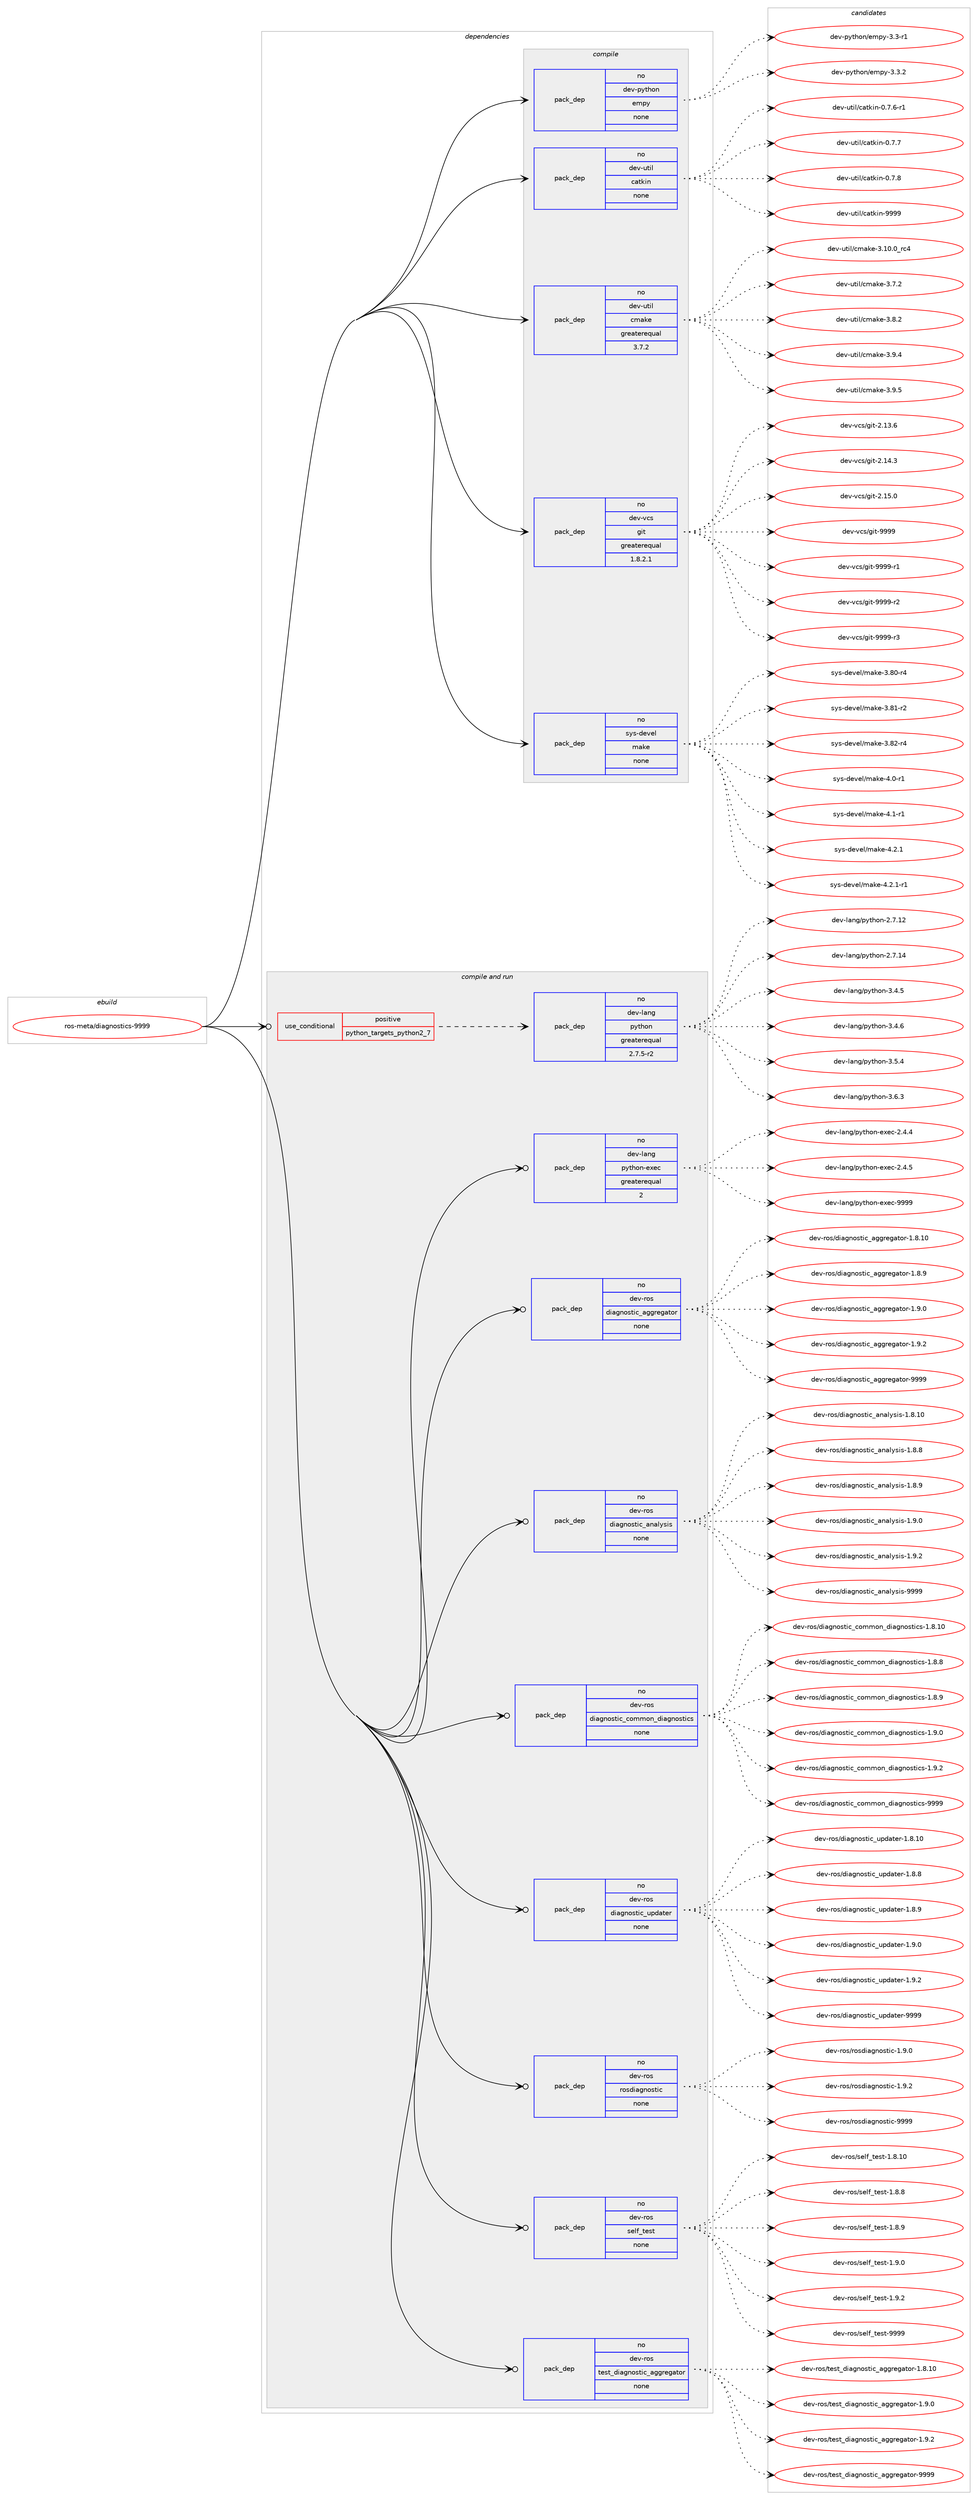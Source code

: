 digraph prolog {

# *************
# Graph options
# *************

newrank=true;
concentrate=true;
compound=true;
graph [rankdir=LR,fontname=Helvetica,fontsize=10,ranksep=1.5];#, ranksep=2.5, nodesep=0.2];
edge  [arrowhead=vee];
node  [fontname=Helvetica,fontsize=10];

# **********
# The ebuild
# **********

subgraph cluster_leftcol {
color=gray;
rank=same;
label=<<i>ebuild</i>>;
id [label="ros-meta/diagnostics-9999", color=red, width=4, href="../ros-meta/diagnostics-9999.svg"];
}

# ****************
# The dependencies
# ****************

subgraph cluster_midcol {
color=gray;
label=<<i>dependencies</i>>;
subgraph cluster_compile {
fillcolor="#eeeeee";
style=filled;
label=<<i>compile</i>>;
subgraph pack324594 {
dependency441186 [label=<<TABLE BORDER="0" CELLBORDER="1" CELLSPACING="0" CELLPADDING="4" WIDTH="220"><TR><TD ROWSPAN="6" CELLPADDING="30">pack_dep</TD></TR><TR><TD WIDTH="110">no</TD></TR><TR><TD>dev-python</TD></TR><TR><TD>empy</TD></TR><TR><TD>none</TD></TR><TR><TD></TD></TR></TABLE>>, shape=none, color=blue];
}
id:e -> dependency441186:w [weight=20,style="solid",arrowhead="vee"];
subgraph pack324595 {
dependency441187 [label=<<TABLE BORDER="0" CELLBORDER="1" CELLSPACING="0" CELLPADDING="4" WIDTH="220"><TR><TD ROWSPAN="6" CELLPADDING="30">pack_dep</TD></TR><TR><TD WIDTH="110">no</TD></TR><TR><TD>dev-util</TD></TR><TR><TD>catkin</TD></TR><TR><TD>none</TD></TR><TR><TD></TD></TR></TABLE>>, shape=none, color=blue];
}
id:e -> dependency441187:w [weight=20,style="solid",arrowhead="vee"];
subgraph pack324596 {
dependency441188 [label=<<TABLE BORDER="0" CELLBORDER="1" CELLSPACING="0" CELLPADDING="4" WIDTH="220"><TR><TD ROWSPAN="6" CELLPADDING="30">pack_dep</TD></TR><TR><TD WIDTH="110">no</TD></TR><TR><TD>dev-util</TD></TR><TR><TD>cmake</TD></TR><TR><TD>greaterequal</TD></TR><TR><TD>3.7.2</TD></TR></TABLE>>, shape=none, color=blue];
}
id:e -> dependency441188:w [weight=20,style="solid",arrowhead="vee"];
subgraph pack324597 {
dependency441189 [label=<<TABLE BORDER="0" CELLBORDER="1" CELLSPACING="0" CELLPADDING="4" WIDTH="220"><TR><TD ROWSPAN="6" CELLPADDING="30">pack_dep</TD></TR><TR><TD WIDTH="110">no</TD></TR><TR><TD>dev-vcs</TD></TR><TR><TD>git</TD></TR><TR><TD>greaterequal</TD></TR><TR><TD>1.8.2.1</TD></TR></TABLE>>, shape=none, color=blue];
}
id:e -> dependency441189:w [weight=20,style="solid",arrowhead="vee"];
subgraph pack324598 {
dependency441190 [label=<<TABLE BORDER="0" CELLBORDER="1" CELLSPACING="0" CELLPADDING="4" WIDTH="220"><TR><TD ROWSPAN="6" CELLPADDING="30">pack_dep</TD></TR><TR><TD WIDTH="110">no</TD></TR><TR><TD>sys-devel</TD></TR><TR><TD>make</TD></TR><TR><TD>none</TD></TR><TR><TD></TD></TR></TABLE>>, shape=none, color=blue];
}
id:e -> dependency441190:w [weight=20,style="solid",arrowhead="vee"];
}
subgraph cluster_compileandrun {
fillcolor="#eeeeee";
style=filled;
label=<<i>compile and run</i>>;
subgraph cond108943 {
dependency441191 [label=<<TABLE BORDER="0" CELLBORDER="1" CELLSPACING="0" CELLPADDING="4"><TR><TD ROWSPAN="3" CELLPADDING="10">use_conditional</TD></TR><TR><TD>positive</TD></TR><TR><TD>python_targets_python2_7</TD></TR></TABLE>>, shape=none, color=red];
subgraph pack324599 {
dependency441192 [label=<<TABLE BORDER="0" CELLBORDER="1" CELLSPACING="0" CELLPADDING="4" WIDTH="220"><TR><TD ROWSPAN="6" CELLPADDING="30">pack_dep</TD></TR><TR><TD WIDTH="110">no</TD></TR><TR><TD>dev-lang</TD></TR><TR><TD>python</TD></TR><TR><TD>greaterequal</TD></TR><TR><TD>2.7.5-r2</TD></TR></TABLE>>, shape=none, color=blue];
}
dependency441191:e -> dependency441192:w [weight=20,style="dashed",arrowhead="vee"];
}
id:e -> dependency441191:w [weight=20,style="solid",arrowhead="odotvee"];
subgraph pack324600 {
dependency441193 [label=<<TABLE BORDER="0" CELLBORDER="1" CELLSPACING="0" CELLPADDING="4" WIDTH="220"><TR><TD ROWSPAN="6" CELLPADDING="30">pack_dep</TD></TR><TR><TD WIDTH="110">no</TD></TR><TR><TD>dev-lang</TD></TR><TR><TD>python-exec</TD></TR><TR><TD>greaterequal</TD></TR><TR><TD>2</TD></TR></TABLE>>, shape=none, color=blue];
}
id:e -> dependency441193:w [weight=20,style="solid",arrowhead="odotvee"];
subgraph pack324601 {
dependency441194 [label=<<TABLE BORDER="0" CELLBORDER="1" CELLSPACING="0" CELLPADDING="4" WIDTH="220"><TR><TD ROWSPAN="6" CELLPADDING="30">pack_dep</TD></TR><TR><TD WIDTH="110">no</TD></TR><TR><TD>dev-ros</TD></TR><TR><TD>diagnostic_aggregator</TD></TR><TR><TD>none</TD></TR><TR><TD></TD></TR></TABLE>>, shape=none, color=blue];
}
id:e -> dependency441194:w [weight=20,style="solid",arrowhead="odotvee"];
subgraph pack324602 {
dependency441195 [label=<<TABLE BORDER="0" CELLBORDER="1" CELLSPACING="0" CELLPADDING="4" WIDTH="220"><TR><TD ROWSPAN="6" CELLPADDING="30">pack_dep</TD></TR><TR><TD WIDTH="110">no</TD></TR><TR><TD>dev-ros</TD></TR><TR><TD>diagnostic_analysis</TD></TR><TR><TD>none</TD></TR><TR><TD></TD></TR></TABLE>>, shape=none, color=blue];
}
id:e -> dependency441195:w [weight=20,style="solid",arrowhead="odotvee"];
subgraph pack324603 {
dependency441196 [label=<<TABLE BORDER="0" CELLBORDER="1" CELLSPACING="0" CELLPADDING="4" WIDTH="220"><TR><TD ROWSPAN="6" CELLPADDING="30">pack_dep</TD></TR><TR><TD WIDTH="110">no</TD></TR><TR><TD>dev-ros</TD></TR><TR><TD>diagnostic_common_diagnostics</TD></TR><TR><TD>none</TD></TR><TR><TD></TD></TR></TABLE>>, shape=none, color=blue];
}
id:e -> dependency441196:w [weight=20,style="solid",arrowhead="odotvee"];
subgraph pack324604 {
dependency441197 [label=<<TABLE BORDER="0" CELLBORDER="1" CELLSPACING="0" CELLPADDING="4" WIDTH="220"><TR><TD ROWSPAN="6" CELLPADDING="30">pack_dep</TD></TR><TR><TD WIDTH="110">no</TD></TR><TR><TD>dev-ros</TD></TR><TR><TD>diagnostic_updater</TD></TR><TR><TD>none</TD></TR><TR><TD></TD></TR></TABLE>>, shape=none, color=blue];
}
id:e -> dependency441197:w [weight=20,style="solid",arrowhead="odotvee"];
subgraph pack324605 {
dependency441198 [label=<<TABLE BORDER="0" CELLBORDER="1" CELLSPACING="0" CELLPADDING="4" WIDTH="220"><TR><TD ROWSPAN="6" CELLPADDING="30">pack_dep</TD></TR><TR><TD WIDTH="110">no</TD></TR><TR><TD>dev-ros</TD></TR><TR><TD>rosdiagnostic</TD></TR><TR><TD>none</TD></TR><TR><TD></TD></TR></TABLE>>, shape=none, color=blue];
}
id:e -> dependency441198:w [weight=20,style="solid",arrowhead="odotvee"];
subgraph pack324606 {
dependency441199 [label=<<TABLE BORDER="0" CELLBORDER="1" CELLSPACING="0" CELLPADDING="4" WIDTH="220"><TR><TD ROWSPAN="6" CELLPADDING="30">pack_dep</TD></TR><TR><TD WIDTH="110">no</TD></TR><TR><TD>dev-ros</TD></TR><TR><TD>self_test</TD></TR><TR><TD>none</TD></TR><TR><TD></TD></TR></TABLE>>, shape=none, color=blue];
}
id:e -> dependency441199:w [weight=20,style="solid",arrowhead="odotvee"];
subgraph pack324607 {
dependency441200 [label=<<TABLE BORDER="0" CELLBORDER="1" CELLSPACING="0" CELLPADDING="4" WIDTH="220"><TR><TD ROWSPAN="6" CELLPADDING="30">pack_dep</TD></TR><TR><TD WIDTH="110">no</TD></TR><TR><TD>dev-ros</TD></TR><TR><TD>test_diagnostic_aggregator</TD></TR><TR><TD>none</TD></TR><TR><TD></TD></TR></TABLE>>, shape=none, color=blue];
}
id:e -> dependency441200:w [weight=20,style="solid",arrowhead="odotvee"];
}
subgraph cluster_run {
fillcolor="#eeeeee";
style=filled;
label=<<i>run</i>>;
}
}

# **************
# The candidates
# **************

subgraph cluster_choices {
rank=same;
color=gray;
label=<<i>candidates</i>>;

subgraph choice324594 {
color=black;
nodesep=1;
choice1001011184511212111610411111047101109112121455146514511449 [label="dev-python/empy-3.3-r1", color=red, width=4,href="../dev-python/empy-3.3-r1.svg"];
choice1001011184511212111610411111047101109112121455146514650 [label="dev-python/empy-3.3.2", color=red, width=4,href="../dev-python/empy-3.3.2.svg"];
dependency441186:e -> choice1001011184511212111610411111047101109112121455146514511449:w [style=dotted,weight="100"];
dependency441186:e -> choice1001011184511212111610411111047101109112121455146514650:w [style=dotted,weight="100"];
}
subgraph choice324595 {
color=black;
nodesep=1;
choice100101118451171161051084799971161071051104548465546544511449 [label="dev-util/catkin-0.7.6-r1", color=red, width=4,href="../dev-util/catkin-0.7.6-r1.svg"];
choice10010111845117116105108479997116107105110454846554655 [label="dev-util/catkin-0.7.7", color=red, width=4,href="../dev-util/catkin-0.7.7.svg"];
choice10010111845117116105108479997116107105110454846554656 [label="dev-util/catkin-0.7.8", color=red, width=4,href="../dev-util/catkin-0.7.8.svg"];
choice100101118451171161051084799971161071051104557575757 [label="dev-util/catkin-9999", color=red, width=4,href="../dev-util/catkin-9999.svg"];
dependency441187:e -> choice100101118451171161051084799971161071051104548465546544511449:w [style=dotted,weight="100"];
dependency441187:e -> choice10010111845117116105108479997116107105110454846554655:w [style=dotted,weight="100"];
dependency441187:e -> choice10010111845117116105108479997116107105110454846554656:w [style=dotted,weight="100"];
dependency441187:e -> choice100101118451171161051084799971161071051104557575757:w [style=dotted,weight="100"];
}
subgraph choice324596 {
color=black;
nodesep=1;
choice1001011184511711610510847991099710710145514649484648951149952 [label="dev-util/cmake-3.10.0_rc4", color=red, width=4,href="../dev-util/cmake-3.10.0_rc4.svg"];
choice10010111845117116105108479910997107101455146554650 [label="dev-util/cmake-3.7.2", color=red, width=4,href="../dev-util/cmake-3.7.2.svg"];
choice10010111845117116105108479910997107101455146564650 [label="dev-util/cmake-3.8.2", color=red, width=4,href="../dev-util/cmake-3.8.2.svg"];
choice10010111845117116105108479910997107101455146574652 [label="dev-util/cmake-3.9.4", color=red, width=4,href="../dev-util/cmake-3.9.4.svg"];
choice10010111845117116105108479910997107101455146574653 [label="dev-util/cmake-3.9.5", color=red, width=4,href="../dev-util/cmake-3.9.5.svg"];
dependency441188:e -> choice1001011184511711610510847991099710710145514649484648951149952:w [style=dotted,weight="100"];
dependency441188:e -> choice10010111845117116105108479910997107101455146554650:w [style=dotted,weight="100"];
dependency441188:e -> choice10010111845117116105108479910997107101455146564650:w [style=dotted,weight="100"];
dependency441188:e -> choice10010111845117116105108479910997107101455146574652:w [style=dotted,weight="100"];
dependency441188:e -> choice10010111845117116105108479910997107101455146574653:w [style=dotted,weight="100"];
}
subgraph choice324597 {
color=black;
nodesep=1;
choice10010111845118991154710310511645504649514654 [label="dev-vcs/git-2.13.6", color=red, width=4,href="../dev-vcs/git-2.13.6.svg"];
choice10010111845118991154710310511645504649524651 [label="dev-vcs/git-2.14.3", color=red, width=4,href="../dev-vcs/git-2.14.3.svg"];
choice10010111845118991154710310511645504649534648 [label="dev-vcs/git-2.15.0", color=red, width=4,href="../dev-vcs/git-2.15.0.svg"];
choice1001011184511899115471031051164557575757 [label="dev-vcs/git-9999", color=red, width=4,href="../dev-vcs/git-9999.svg"];
choice10010111845118991154710310511645575757574511449 [label="dev-vcs/git-9999-r1", color=red, width=4,href="../dev-vcs/git-9999-r1.svg"];
choice10010111845118991154710310511645575757574511450 [label="dev-vcs/git-9999-r2", color=red, width=4,href="../dev-vcs/git-9999-r2.svg"];
choice10010111845118991154710310511645575757574511451 [label="dev-vcs/git-9999-r3", color=red, width=4,href="../dev-vcs/git-9999-r3.svg"];
dependency441189:e -> choice10010111845118991154710310511645504649514654:w [style=dotted,weight="100"];
dependency441189:e -> choice10010111845118991154710310511645504649524651:w [style=dotted,weight="100"];
dependency441189:e -> choice10010111845118991154710310511645504649534648:w [style=dotted,weight="100"];
dependency441189:e -> choice1001011184511899115471031051164557575757:w [style=dotted,weight="100"];
dependency441189:e -> choice10010111845118991154710310511645575757574511449:w [style=dotted,weight="100"];
dependency441189:e -> choice10010111845118991154710310511645575757574511450:w [style=dotted,weight="100"];
dependency441189:e -> choice10010111845118991154710310511645575757574511451:w [style=dotted,weight="100"];
}
subgraph choice324598 {
color=black;
nodesep=1;
choice11512111545100101118101108471099710710145514656484511452 [label="sys-devel/make-3.80-r4", color=red, width=4,href="../sys-devel/make-3.80-r4.svg"];
choice11512111545100101118101108471099710710145514656494511450 [label="sys-devel/make-3.81-r2", color=red, width=4,href="../sys-devel/make-3.81-r2.svg"];
choice11512111545100101118101108471099710710145514656504511452 [label="sys-devel/make-3.82-r4", color=red, width=4,href="../sys-devel/make-3.82-r4.svg"];
choice115121115451001011181011084710997107101455246484511449 [label="sys-devel/make-4.0-r1", color=red, width=4,href="../sys-devel/make-4.0-r1.svg"];
choice115121115451001011181011084710997107101455246494511449 [label="sys-devel/make-4.1-r1", color=red, width=4,href="../sys-devel/make-4.1-r1.svg"];
choice115121115451001011181011084710997107101455246504649 [label="sys-devel/make-4.2.1", color=red, width=4,href="../sys-devel/make-4.2.1.svg"];
choice1151211154510010111810110847109971071014552465046494511449 [label="sys-devel/make-4.2.1-r1", color=red, width=4,href="../sys-devel/make-4.2.1-r1.svg"];
dependency441190:e -> choice11512111545100101118101108471099710710145514656484511452:w [style=dotted,weight="100"];
dependency441190:e -> choice11512111545100101118101108471099710710145514656494511450:w [style=dotted,weight="100"];
dependency441190:e -> choice11512111545100101118101108471099710710145514656504511452:w [style=dotted,weight="100"];
dependency441190:e -> choice115121115451001011181011084710997107101455246484511449:w [style=dotted,weight="100"];
dependency441190:e -> choice115121115451001011181011084710997107101455246494511449:w [style=dotted,weight="100"];
dependency441190:e -> choice115121115451001011181011084710997107101455246504649:w [style=dotted,weight="100"];
dependency441190:e -> choice1151211154510010111810110847109971071014552465046494511449:w [style=dotted,weight="100"];
}
subgraph choice324599 {
color=black;
nodesep=1;
choice10010111845108971101034711212111610411111045504655464950 [label="dev-lang/python-2.7.12", color=red, width=4,href="../dev-lang/python-2.7.12.svg"];
choice10010111845108971101034711212111610411111045504655464952 [label="dev-lang/python-2.7.14", color=red, width=4,href="../dev-lang/python-2.7.14.svg"];
choice100101118451089711010347112121116104111110455146524653 [label="dev-lang/python-3.4.5", color=red, width=4,href="../dev-lang/python-3.4.5.svg"];
choice100101118451089711010347112121116104111110455146524654 [label="dev-lang/python-3.4.6", color=red, width=4,href="../dev-lang/python-3.4.6.svg"];
choice100101118451089711010347112121116104111110455146534652 [label="dev-lang/python-3.5.4", color=red, width=4,href="../dev-lang/python-3.5.4.svg"];
choice100101118451089711010347112121116104111110455146544651 [label="dev-lang/python-3.6.3", color=red, width=4,href="../dev-lang/python-3.6.3.svg"];
dependency441192:e -> choice10010111845108971101034711212111610411111045504655464950:w [style=dotted,weight="100"];
dependency441192:e -> choice10010111845108971101034711212111610411111045504655464952:w [style=dotted,weight="100"];
dependency441192:e -> choice100101118451089711010347112121116104111110455146524653:w [style=dotted,weight="100"];
dependency441192:e -> choice100101118451089711010347112121116104111110455146524654:w [style=dotted,weight="100"];
dependency441192:e -> choice100101118451089711010347112121116104111110455146534652:w [style=dotted,weight="100"];
dependency441192:e -> choice100101118451089711010347112121116104111110455146544651:w [style=dotted,weight="100"];
}
subgraph choice324600 {
color=black;
nodesep=1;
choice1001011184510897110103471121211161041111104510112010199455046524652 [label="dev-lang/python-exec-2.4.4", color=red, width=4,href="../dev-lang/python-exec-2.4.4.svg"];
choice1001011184510897110103471121211161041111104510112010199455046524653 [label="dev-lang/python-exec-2.4.5", color=red, width=4,href="../dev-lang/python-exec-2.4.5.svg"];
choice10010111845108971101034711212111610411111045101120101994557575757 [label="dev-lang/python-exec-9999", color=red, width=4,href="../dev-lang/python-exec-9999.svg"];
dependency441193:e -> choice1001011184510897110103471121211161041111104510112010199455046524652:w [style=dotted,weight="100"];
dependency441193:e -> choice1001011184510897110103471121211161041111104510112010199455046524653:w [style=dotted,weight="100"];
dependency441193:e -> choice10010111845108971101034711212111610411111045101120101994557575757:w [style=dotted,weight="100"];
}
subgraph choice324601 {
color=black;
nodesep=1;
choice1001011184511411111547100105971031101111151161059995971031031141011039711611111445494656464948 [label="dev-ros/diagnostic_aggregator-1.8.10", color=red, width=4,href="../dev-ros/diagnostic_aggregator-1.8.10.svg"];
choice10010111845114111115471001059710311011111511610599959710310311410110397116111114454946564657 [label="dev-ros/diagnostic_aggregator-1.8.9", color=red, width=4,href="../dev-ros/diagnostic_aggregator-1.8.9.svg"];
choice10010111845114111115471001059710311011111511610599959710310311410110397116111114454946574648 [label="dev-ros/diagnostic_aggregator-1.9.0", color=red, width=4,href="../dev-ros/diagnostic_aggregator-1.9.0.svg"];
choice10010111845114111115471001059710311011111511610599959710310311410110397116111114454946574650 [label="dev-ros/diagnostic_aggregator-1.9.2", color=red, width=4,href="../dev-ros/diagnostic_aggregator-1.9.2.svg"];
choice100101118451141111154710010597103110111115116105999597103103114101103971161111144557575757 [label="dev-ros/diagnostic_aggregator-9999", color=red, width=4,href="../dev-ros/diagnostic_aggregator-9999.svg"];
dependency441194:e -> choice1001011184511411111547100105971031101111151161059995971031031141011039711611111445494656464948:w [style=dotted,weight="100"];
dependency441194:e -> choice10010111845114111115471001059710311011111511610599959710310311410110397116111114454946564657:w [style=dotted,weight="100"];
dependency441194:e -> choice10010111845114111115471001059710311011111511610599959710310311410110397116111114454946574648:w [style=dotted,weight="100"];
dependency441194:e -> choice10010111845114111115471001059710311011111511610599959710310311410110397116111114454946574650:w [style=dotted,weight="100"];
dependency441194:e -> choice100101118451141111154710010597103110111115116105999597103103114101103971161111144557575757:w [style=dotted,weight="100"];
}
subgraph choice324602 {
color=black;
nodesep=1;
choice1001011184511411111547100105971031101111151161059995971109710812111510511545494656464948 [label="dev-ros/diagnostic_analysis-1.8.10", color=red, width=4,href="../dev-ros/diagnostic_analysis-1.8.10.svg"];
choice10010111845114111115471001059710311011111511610599959711097108121115105115454946564656 [label="dev-ros/diagnostic_analysis-1.8.8", color=red, width=4,href="../dev-ros/diagnostic_analysis-1.8.8.svg"];
choice10010111845114111115471001059710311011111511610599959711097108121115105115454946564657 [label="dev-ros/diagnostic_analysis-1.8.9", color=red, width=4,href="../dev-ros/diagnostic_analysis-1.8.9.svg"];
choice10010111845114111115471001059710311011111511610599959711097108121115105115454946574648 [label="dev-ros/diagnostic_analysis-1.9.0", color=red, width=4,href="../dev-ros/diagnostic_analysis-1.9.0.svg"];
choice10010111845114111115471001059710311011111511610599959711097108121115105115454946574650 [label="dev-ros/diagnostic_analysis-1.9.2", color=red, width=4,href="../dev-ros/diagnostic_analysis-1.9.2.svg"];
choice100101118451141111154710010597103110111115116105999597110971081211151051154557575757 [label="dev-ros/diagnostic_analysis-9999", color=red, width=4,href="../dev-ros/diagnostic_analysis-9999.svg"];
dependency441195:e -> choice1001011184511411111547100105971031101111151161059995971109710812111510511545494656464948:w [style=dotted,weight="100"];
dependency441195:e -> choice10010111845114111115471001059710311011111511610599959711097108121115105115454946564656:w [style=dotted,weight="100"];
dependency441195:e -> choice10010111845114111115471001059710311011111511610599959711097108121115105115454946564657:w [style=dotted,weight="100"];
dependency441195:e -> choice10010111845114111115471001059710311011111511610599959711097108121115105115454946574648:w [style=dotted,weight="100"];
dependency441195:e -> choice10010111845114111115471001059710311011111511610599959711097108121115105115454946574650:w [style=dotted,weight="100"];
dependency441195:e -> choice100101118451141111154710010597103110111115116105999597110971081211151051154557575757:w [style=dotted,weight="100"];
}
subgraph choice324603 {
color=black;
nodesep=1;
choice10010111845114111115471001059710311011111511610599959911110910911111095100105971031101111151161059911545494656464948 [label="dev-ros/diagnostic_common_diagnostics-1.8.10", color=red, width=4,href="../dev-ros/diagnostic_common_diagnostics-1.8.10.svg"];
choice100101118451141111154710010597103110111115116105999599111109109111110951001059710311011111511610599115454946564656 [label="dev-ros/diagnostic_common_diagnostics-1.8.8", color=red, width=4,href="../dev-ros/diagnostic_common_diagnostics-1.8.8.svg"];
choice100101118451141111154710010597103110111115116105999599111109109111110951001059710311011111511610599115454946564657 [label="dev-ros/diagnostic_common_diagnostics-1.8.9", color=red, width=4,href="../dev-ros/diagnostic_common_diagnostics-1.8.9.svg"];
choice100101118451141111154710010597103110111115116105999599111109109111110951001059710311011111511610599115454946574648 [label="dev-ros/diagnostic_common_diagnostics-1.9.0", color=red, width=4,href="../dev-ros/diagnostic_common_diagnostics-1.9.0.svg"];
choice100101118451141111154710010597103110111115116105999599111109109111110951001059710311011111511610599115454946574650 [label="dev-ros/diagnostic_common_diagnostics-1.9.2", color=red, width=4,href="../dev-ros/diagnostic_common_diagnostics-1.9.2.svg"];
choice1001011184511411111547100105971031101111151161059995991111091091111109510010597103110111115116105991154557575757 [label="dev-ros/diagnostic_common_diagnostics-9999", color=red, width=4,href="../dev-ros/diagnostic_common_diagnostics-9999.svg"];
dependency441196:e -> choice10010111845114111115471001059710311011111511610599959911110910911111095100105971031101111151161059911545494656464948:w [style=dotted,weight="100"];
dependency441196:e -> choice100101118451141111154710010597103110111115116105999599111109109111110951001059710311011111511610599115454946564656:w [style=dotted,weight="100"];
dependency441196:e -> choice100101118451141111154710010597103110111115116105999599111109109111110951001059710311011111511610599115454946564657:w [style=dotted,weight="100"];
dependency441196:e -> choice100101118451141111154710010597103110111115116105999599111109109111110951001059710311011111511610599115454946574648:w [style=dotted,weight="100"];
dependency441196:e -> choice100101118451141111154710010597103110111115116105999599111109109111110951001059710311011111511610599115454946574650:w [style=dotted,weight="100"];
dependency441196:e -> choice1001011184511411111547100105971031101111151161059995991111091091111109510010597103110111115116105991154557575757:w [style=dotted,weight="100"];
}
subgraph choice324604 {
color=black;
nodesep=1;
choice10010111845114111115471001059710311011111511610599951171121009711610111445494656464948 [label="dev-ros/diagnostic_updater-1.8.10", color=red, width=4,href="../dev-ros/diagnostic_updater-1.8.10.svg"];
choice100101118451141111154710010597103110111115116105999511711210097116101114454946564656 [label="dev-ros/diagnostic_updater-1.8.8", color=red, width=4,href="../dev-ros/diagnostic_updater-1.8.8.svg"];
choice100101118451141111154710010597103110111115116105999511711210097116101114454946564657 [label="dev-ros/diagnostic_updater-1.8.9", color=red, width=4,href="../dev-ros/diagnostic_updater-1.8.9.svg"];
choice100101118451141111154710010597103110111115116105999511711210097116101114454946574648 [label="dev-ros/diagnostic_updater-1.9.0", color=red, width=4,href="../dev-ros/diagnostic_updater-1.9.0.svg"];
choice100101118451141111154710010597103110111115116105999511711210097116101114454946574650 [label="dev-ros/diagnostic_updater-1.9.2", color=red, width=4,href="../dev-ros/diagnostic_updater-1.9.2.svg"];
choice1001011184511411111547100105971031101111151161059995117112100971161011144557575757 [label="dev-ros/diagnostic_updater-9999", color=red, width=4,href="../dev-ros/diagnostic_updater-9999.svg"];
dependency441197:e -> choice10010111845114111115471001059710311011111511610599951171121009711610111445494656464948:w [style=dotted,weight="100"];
dependency441197:e -> choice100101118451141111154710010597103110111115116105999511711210097116101114454946564656:w [style=dotted,weight="100"];
dependency441197:e -> choice100101118451141111154710010597103110111115116105999511711210097116101114454946564657:w [style=dotted,weight="100"];
dependency441197:e -> choice100101118451141111154710010597103110111115116105999511711210097116101114454946574648:w [style=dotted,weight="100"];
dependency441197:e -> choice100101118451141111154710010597103110111115116105999511711210097116101114454946574650:w [style=dotted,weight="100"];
dependency441197:e -> choice1001011184511411111547100105971031101111151161059995117112100971161011144557575757:w [style=dotted,weight="100"];
}
subgraph choice324605 {
color=black;
nodesep=1;
choice10010111845114111115471141111151001059710311011111511610599454946574648 [label="dev-ros/rosdiagnostic-1.9.0", color=red, width=4,href="../dev-ros/rosdiagnostic-1.9.0.svg"];
choice10010111845114111115471141111151001059710311011111511610599454946574650 [label="dev-ros/rosdiagnostic-1.9.2", color=red, width=4,href="../dev-ros/rosdiagnostic-1.9.2.svg"];
choice100101118451141111154711411111510010597103110111115116105994557575757 [label="dev-ros/rosdiagnostic-9999", color=red, width=4,href="../dev-ros/rosdiagnostic-9999.svg"];
dependency441198:e -> choice10010111845114111115471141111151001059710311011111511610599454946574648:w [style=dotted,weight="100"];
dependency441198:e -> choice10010111845114111115471141111151001059710311011111511610599454946574650:w [style=dotted,weight="100"];
dependency441198:e -> choice100101118451141111154711411111510010597103110111115116105994557575757:w [style=dotted,weight="100"];
}
subgraph choice324606 {
color=black;
nodesep=1;
choice10010111845114111115471151011081029511610111511645494656464948 [label="dev-ros/self_test-1.8.10", color=red, width=4,href="../dev-ros/self_test-1.8.10.svg"];
choice100101118451141111154711510110810295116101115116454946564656 [label="dev-ros/self_test-1.8.8", color=red, width=4,href="../dev-ros/self_test-1.8.8.svg"];
choice100101118451141111154711510110810295116101115116454946564657 [label="dev-ros/self_test-1.8.9", color=red, width=4,href="../dev-ros/self_test-1.8.9.svg"];
choice100101118451141111154711510110810295116101115116454946574648 [label="dev-ros/self_test-1.9.0", color=red, width=4,href="../dev-ros/self_test-1.9.0.svg"];
choice100101118451141111154711510110810295116101115116454946574650 [label="dev-ros/self_test-1.9.2", color=red, width=4,href="../dev-ros/self_test-1.9.2.svg"];
choice1001011184511411111547115101108102951161011151164557575757 [label="dev-ros/self_test-9999", color=red, width=4,href="../dev-ros/self_test-9999.svg"];
dependency441199:e -> choice10010111845114111115471151011081029511610111511645494656464948:w [style=dotted,weight="100"];
dependency441199:e -> choice100101118451141111154711510110810295116101115116454946564656:w [style=dotted,weight="100"];
dependency441199:e -> choice100101118451141111154711510110810295116101115116454946564657:w [style=dotted,weight="100"];
dependency441199:e -> choice100101118451141111154711510110810295116101115116454946574648:w [style=dotted,weight="100"];
dependency441199:e -> choice100101118451141111154711510110810295116101115116454946574650:w [style=dotted,weight="100"];
dependency441199:e -> choice1001011184511411111547115101108102951161011151164557575757:w [style=dotted,weight="100"];
}
subgraph choice324607 {
color=black;
nodesep=1;
choice100101118451141111154711610111511695100105971031101111151161059995971031031141011039711611111445494656464948 [label="dev-ros/test_diagnostic_aggregator-1.8.10", color=red, width=4,href="../dev-ros/test_diagnostic_aggregator-1.8.10.svg"];
choice1001011184511411111547116101115116951001059710311011111511610599959710310311410110397116111114454946574648 [label="dev-ros/test_diagnostic_aggregator-1.9.0", color=red, width=4,href="../dev-ros/test_diagnostic_aggregator-1.9.0.svg"];
choice1001011184511411111547116101115116951001059710311011111511610599959710310311410110397116111114454946574650 [label="dev-ros/test_diagnostic_aggregator-1.9.2", color=red, width=4,href="../dev-ros/test_diagnostic_aggregator-1.9.2.svg"];
choice10010111845114111115471161011151169510010597103110111115116105999597103103114101103971161111144557575757 [label="dev-ros/test_diagnostic_aggregator-9999", color=red, width=4,href="../dev-ros/test_diagnostic_aggregator-9999.svg"];
dependency441200:e -> choice100101118451141111154711610111511695100105971031101111151161059995971031031141011039711611111445494656464948:w [style=dotted,weight="100"];
dependency441200:e -> choice1001011184511411111547116101115116951001059710311011111511610599959710310311410110397116111114454946574648:w [style=dotted,weight="100"];
dependency441200:e -> choice1001011184511411111547116101115116951001059710311011111511610599959710310311410110397116111114454946574650:w [style=dotted,weight="100"];
dependency441200:e -> choice10010111845114111115471161011151169510010597103110111115116105999597103103114101103971161111144557575757:w [style=dotted,weight="100"];
}
}

}
